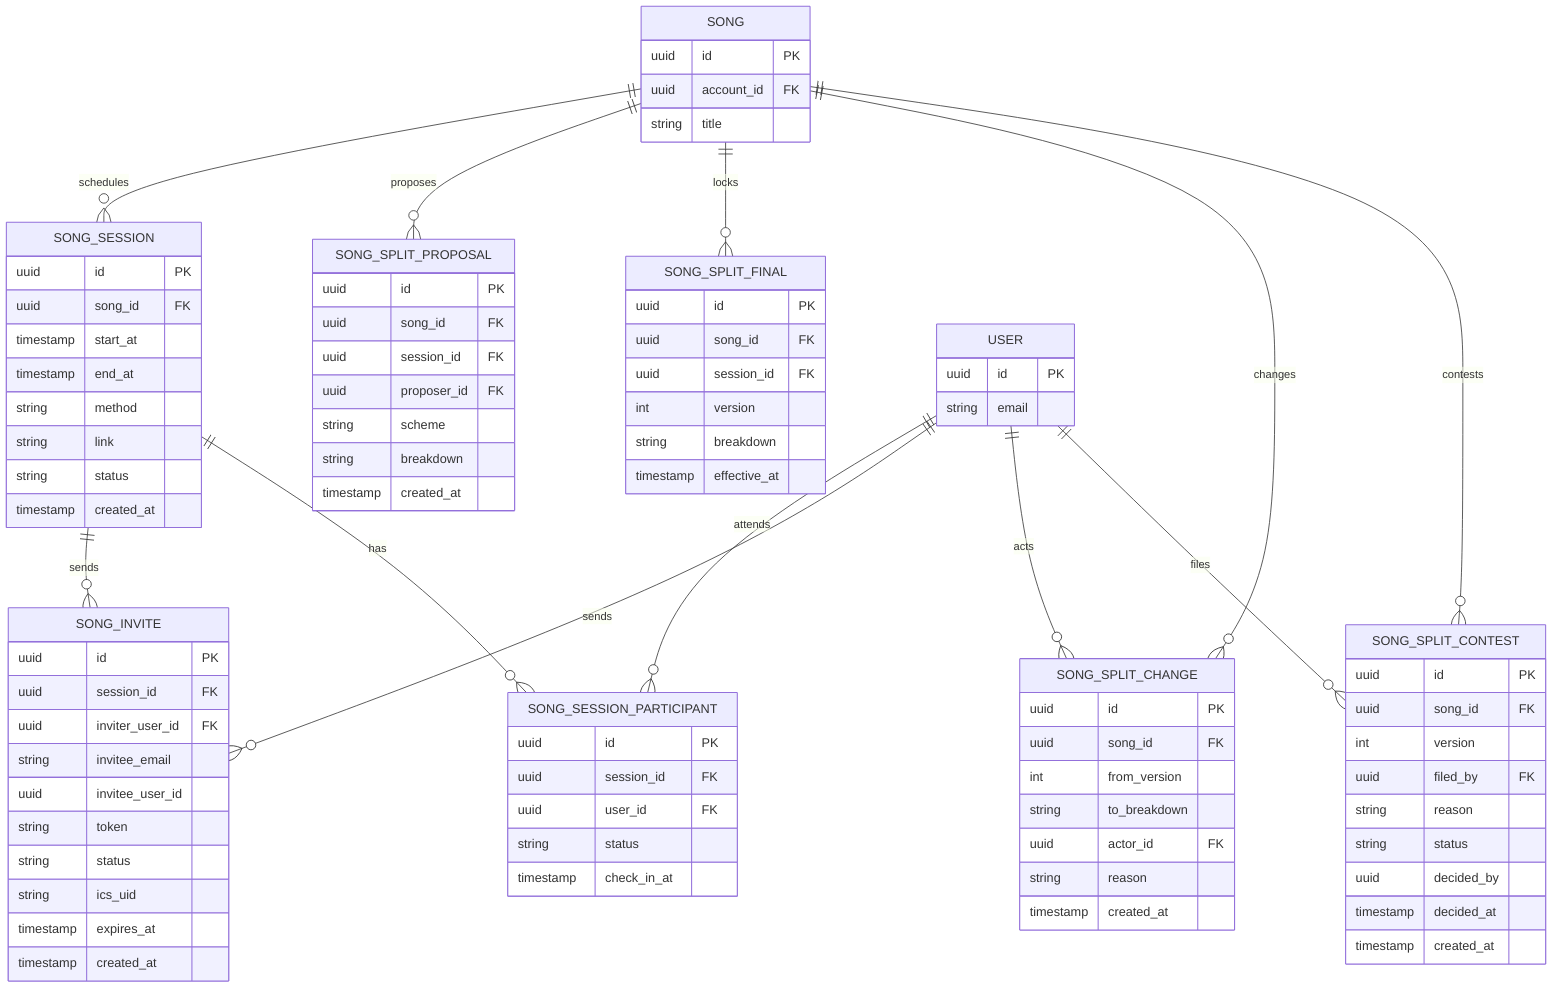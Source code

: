 erDiagram
  SONG {
    uuid id PK
    uuid account_id FK
    string title
  }

  SONG_SESSION {
    uuid id PK
    uuid song_id FK
    timestamp start_at
    timestamp end_at
    string method
    string link
    string status
    timestamp created_at
  }

  SONG_INVITE {
    uuid id PK
    uuid session_id FK
    uuid inviter_user_id FK
    string invitee_email
    uuid invitee_user_id
    string token
    string status
    string ics_uid
    timestamp expires_at
    timestamp created_at
  }

  SONG_SESSION_PARTICIPANT {
    uuid id PK
    uuid session_id FK
    uuid user_id FK
    string status
    timestamp check_in_at
  }

  SONG_SPLIT_PROPOSAL {
    uuid id PK
    uuid song_id FK
    uuid session_id FK
    uuid proposer_id FK
    string scheme
    string breakdown
    timestamp created_at
  }

  SONG_SPLIT_FINAL {
    uuid id PK
    uuid song_id FK
    uuid session_id FK
    int version
    string breakdown
    timestamp effective_at
  }

  SONG_SPLIT_CHANGE {
    uuid id PK
    uuid song_id FK
    int from_version
    string to_breakdown
    uuid actor_id FK
    string reason
    timestamp created_at
  }

  SONG_SPLIT_CONTEST {
    uuid id PK
    uuid song_id FK
    int version
    uuid filed_by FK
    string reason
    string status
    uuid decided_by
    timestamp decided_at
    timestamp created_at
  }

  USER {
    uuid id PK
    string email
  }

  SONG ||--o{ SONG_SESSION : schedules
  SONG_SESSION ||--o{ SONG_INVITE : sends
  SONG_SESSION ||--o{ SONG_SESSION_PARTICIPANT : has
  USER ||--o{ SONG_SESSION_PARTICIPANT : attends
  USER ||--o{ SONG_INVITE : sends
  SONG ||--o{ SONG_SPLIT_PROPOSAL : proposes
  SONG ||--o{ SONG_SPLIT_FINAL : locks
  SONG ||--o{ SONG_SPLIT_CHANGE : changes
  USER ||--o{ SONG_SPLIT_CHANGE : acts
  SONG ||--o{ SONG_SPLIT_CONTEST : contests
  USER ||--o{ SONG_SPLIT_CONTEST : files
